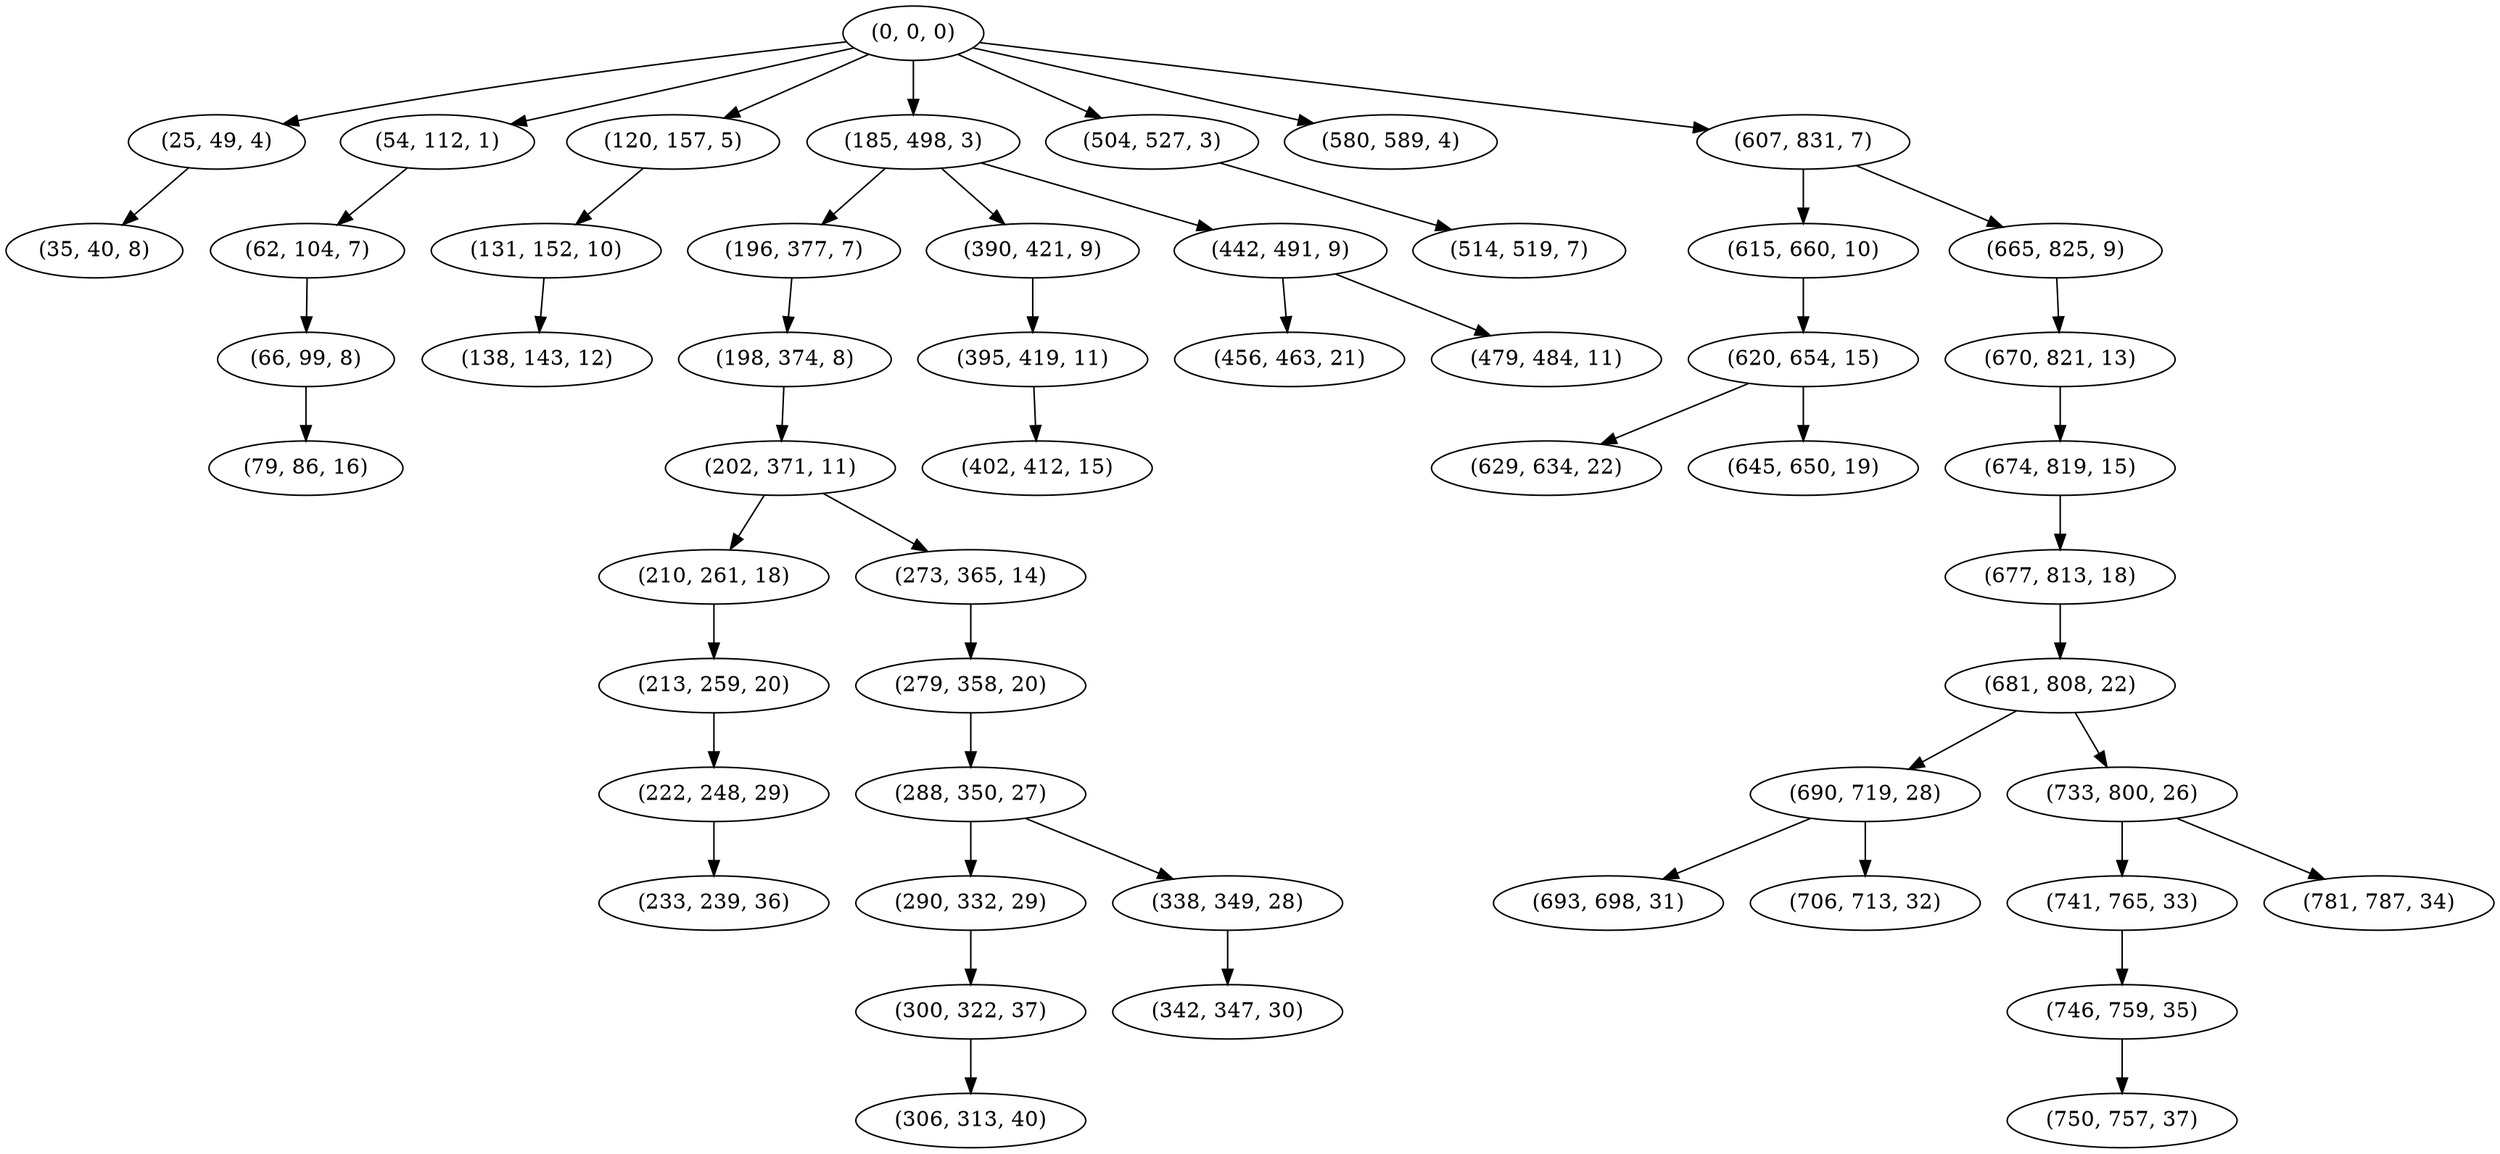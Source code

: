 digraph tree {
    "(0, 0, 0)";
    "(25, 49, 4)";
    "(35, 40, 8)";
    "(54, 112, 1)";
    "(62, 104, 7)";
    "(66, 99, 8)";
    "(79, 86, 16)";
    "(120, 157, 5)";
    "(131, 152, 10)";
    "(138, 143, 12)";
    "(185, 498, 3)";
    "(196, 377, 7)";
    "(198, 374, 8)";
    "(202, 371, 11)";
    "(210, 261, 18)";
    "(213, 259, 20)";
    "(222, 248, 29)";
    "(233, 239, 36)";
    "(273, 365, 14)";
    "(279, 358, 20)";
    "(288, 350, 27)";
    "(290, 332, 29)";
    "(300, 322, 37)";
    "(306, 313, 40)";
    "(338, 349, 28)";
    "(342, 347, 30)";
    "(390, 421, 9)";
    "(395, 419, 11)";
    "(402, 412, 15)";
    "(442, 491, 9)";
    "(456, 463, 21)";
    "(479, 484, 11)";
    "(504, 527, 3)";
    "(514, 519, 7)";
    "(580, 589, 4)";
    "(607, 831, 7)";
    "(615, 660, 10)";
    "(620, 654, 15)";
    "(629, 634, 22)";
    "(645, 650, 19)";
    "(665, 825, 9)";
    "(670, 821, 13)";
    "(674, 819, 15)";
    "(677, 813, 18)";
    "(681, 808, 22)";
    "(690, 719, 28)";
    "(693, 698, 31)";
    "(706, 713, 32)";
    "(733, 800, 26)";
    "(741, 765, 33)";
    "(746, 759, 35)";
    "(750, 757, 37)";
    "(781, 787, 34)";
    "(0, 0, 0)" -> "(25, 49, 4)";
    "(0, 0, 0)" -> "(54, 112, 1)";
    "(0, 0, 0)" -> "(120, 157, 5)";
    "(0, 0, 0)" -> "(185, 498, 3)";
    "(0, 0, 0)" -> "(504, 527, 3)";
    "(0, 0, 0)" -> "(580, 589, 4)";
    "(0, 0, 0)" -> "(607, 831, 7)";
    "(25, 49, 4)" -> "(35, 40, 8)";
    "(54, 112, 1)" -> "(62, 104, 7)";
    "(62, 104, 7)" -> "(66, 99, 8)";
    "(66, 99, 8)" -> "(79, 86, 16)";
    "(120, 157, 5)" -> "(131, 152, 10)";
    "(131, 152, 10)" -> "(138, 143, 12)";
    "(185, 498, 3)" -> "(196, 377, 7)";
    "(185, 498, 3)" -> "(390, 421, 9)";
    "(185, 498, 3)" -> "(442, 491, 9)";
    "(196, 377, 7)" -> "(198, 374, 8)";
    "(198, 374, 8)" -> "(202, 371, 11)";
    "(202, 371, 11)" -> "(210, 261, 18)";
    "(202, 371, 11)" -> "(273, 365, 14)";
    "(210, 261, 18)" -> "(213, 259, 20)";
    "(213, 259, 20)" -> "(222, 248, 29)";
    "(222, 248, 29)" -> "(233, 239, 36)";
    "(273, 365, 14)" -> "(279, 358, 20)";
    "(279, 358, 20)" -> "(288, 350, 27)";
    "(288, 350, 27)" -> "(290, 332, 29)";
    "(288, 350, 27)" -> "(338, 349, 28)";
    "(290, 332, 29)" -> "(300, 322, 37)";
    "(300, 322, 37)" -> "(306, 313, 40)";
    "(338, 349, 28)" -> "(342, 347, 30)";
    "(390, 421, 9)" -> "(395, 419, 11)";
    "(395, 419, 11)" -> "(402, 412, 15)";
    "(442, 491, 9)" -> "(456, 463, 21)";
    "(442, 491, 9)" -> "(479, 484, 11)";
    "(504, 527, 3)" -> "(514, 519, 7)";
    "(607, 831, 7)" -> "(615, 660, 10)";
    "(607, 831, 7)" -> "(665, 825, 9)";
    "(615, 660, 10)" -> "(620, 654, 15)";
    "(620, 654, 15)" -> "(629, 634, 22)";
    "(620, 654, 15)" -> "(645, 650, 19)";
    "(665, 825, 9)" -> "(670, 821, 13)";
    "(670, 821, 13)" -> "(674, 819, 15)";
    "(674, 819, 15)" -> "(677, 813, 18)";
    "(677, 813, 18)" -> "(681, 808, 22)";
    "(681, 808, 22)" -> "(690, 719, 28)";
    "(681, 808, 22)" -> "(733, 800, 26)";
    "(690, 719, 28)" -> "(693, 698, 31)";
    "(690, 719, 28)" -> "(706, 713, 32)";
    "(733, 800, 26)" -> "(741, 765, 33)";
    "(733, 800, 26)" -> "(781, 787, 34)";
    "(741, 765, 33)" -> "(746, 759, 35)";
    "(746, 759, 35)" -> "(750, 757, 37)";
}
